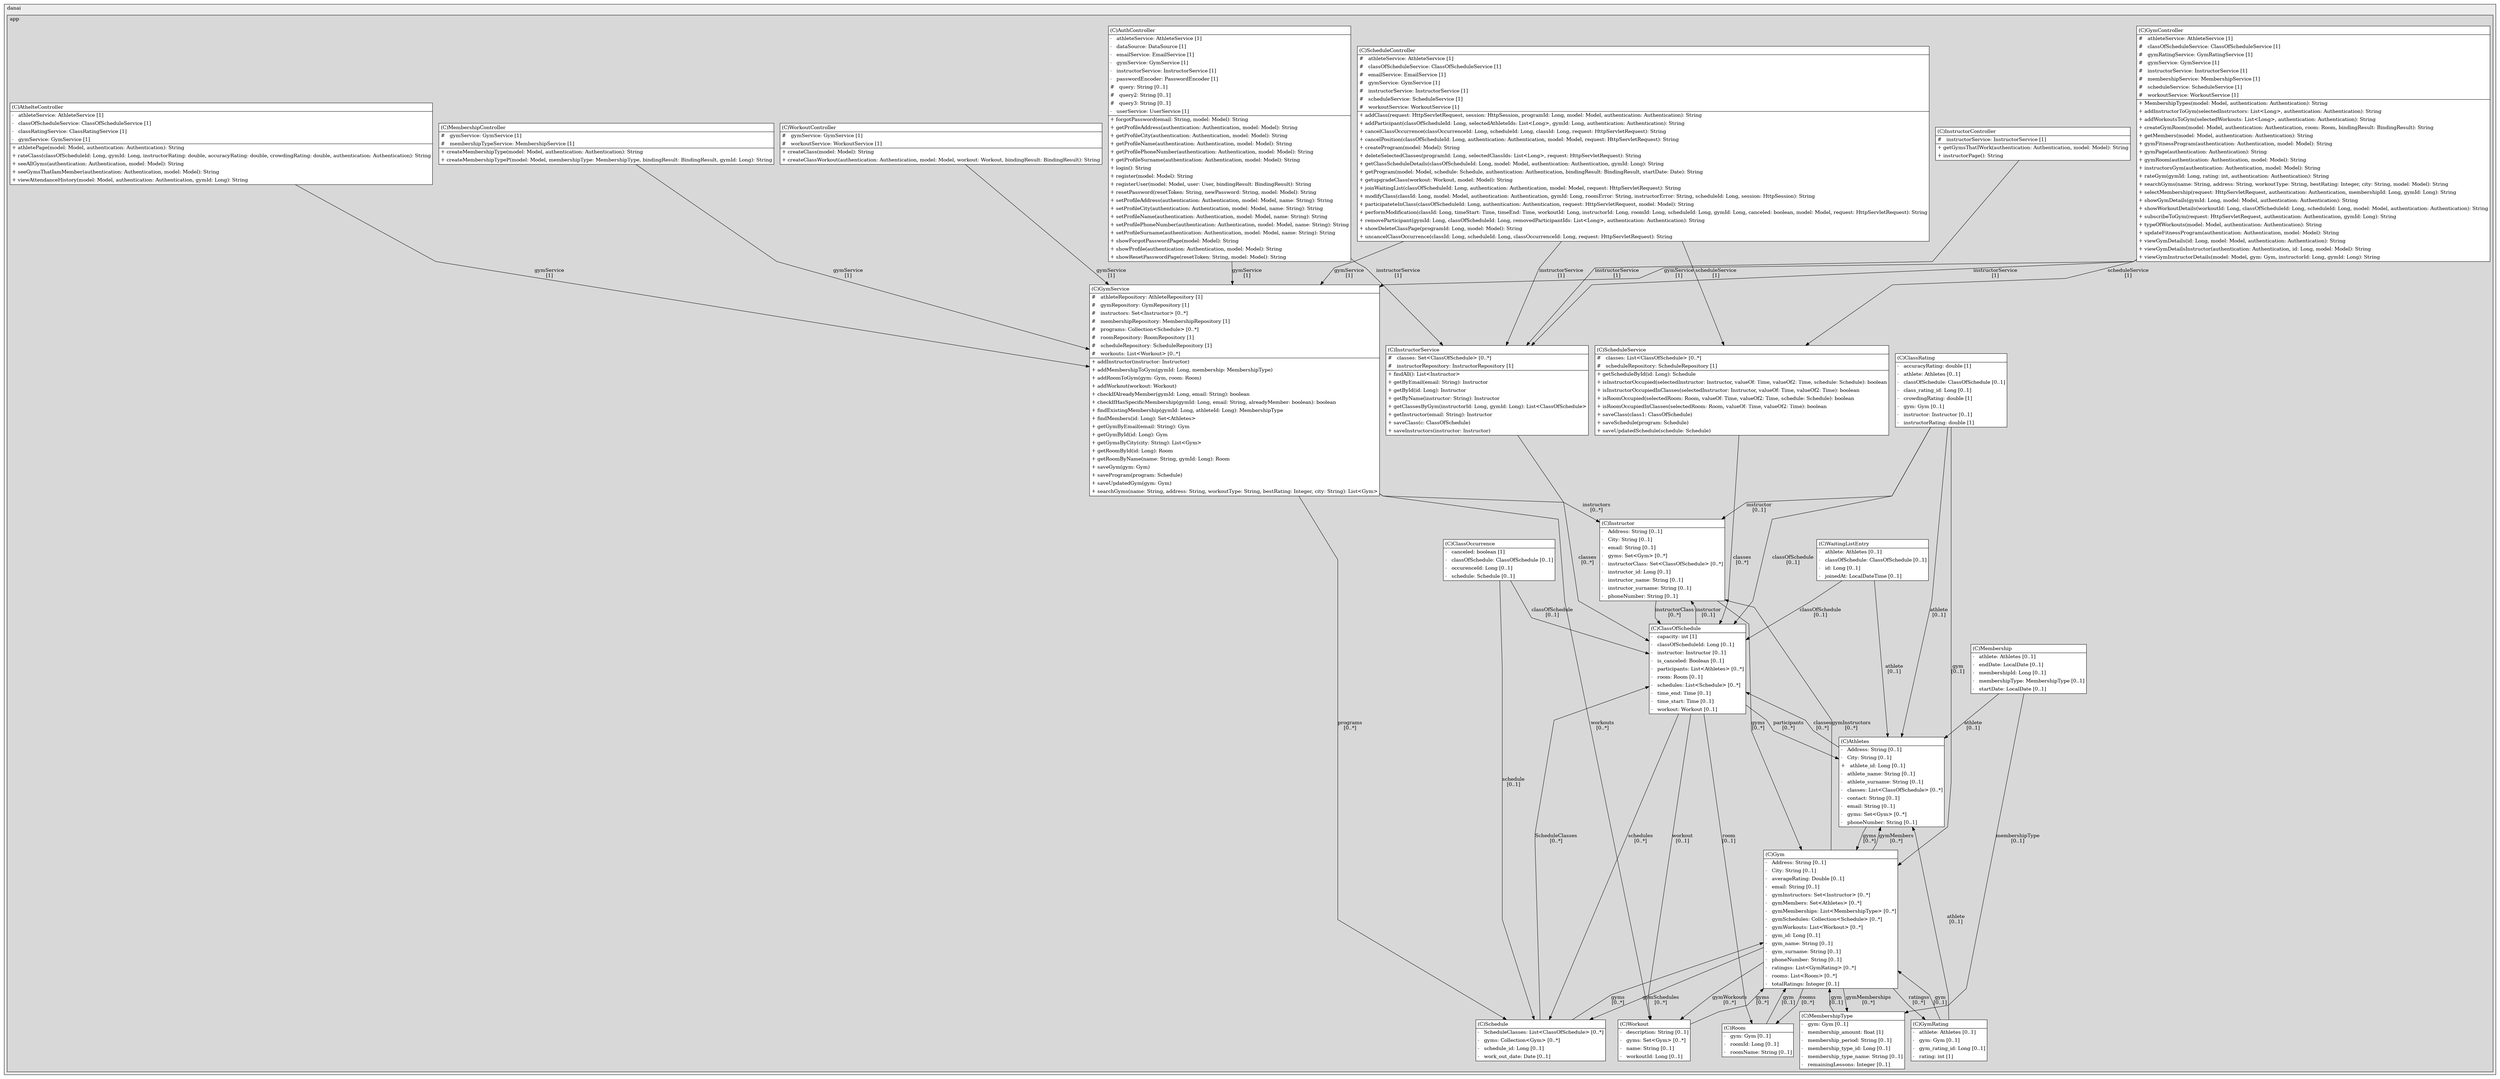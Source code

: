 @startuml

/' diagram meta data start
config=StructureConfiguration;
{
  "projectClassification": {
    "searchMode": "OpenProject", // OpenProject, AllProjects
    "includedProjects": "",
    "pathEndKeywords": "*.impl",
    "isClientPath": "",
    "isClientName": "",
    "isTestPath": "",
    "isTestName": "",
    "isMappingPath": "",
    "isMappingName": "",
    "isDataAccessPath": "",
    "isDataAccessName": "",
    "isDataStructurePath": "",
    "isDataStructureName": "",
    "isInterfaceStructuresPath": "",
    "isInterfaceStructuresName": "",
    "isEntryPointPath": "",
    "isEntryPointName": "",
    "treatFinalFieldsAsMandatory": false
  },
  "graphRestriction": {
    "classPackageExcludeFilter": "",
    "classPackageIncludeFilter": "",
    "classNameExcludeFilter": "",
    "classNameIncludeFilter": "",
    "methodNameExcludeFilter": "",
    "methodNameIncludeFilter": "",
    "removeByInheritance": "", // inheritance/annotation based filtering is done in a second step
    "removeByAnnotation": "",
    "removeByClassPackage": "", // cleanup the graph after inheritance/annotation based filtering is done
    "removeByClassName": "",
    "cutMappings": false,
    "cutEnum": true,
    "cutTests": true,
    "cutClient": true,
    "cutDataAccess": false,
    "cutInterfaceStructures": false,
    "cutDataStructures": false,
    "cutGetterAndSetter": true,
    "cutConstructors": true
  },
  "graphTraversal": {
    "forwardDepth": 6,
    "backwardDepth": 6,
    "classPackageExcludeFilter": "",
    "classPackageIncludeFilter": "",
    "classNameExcludeFilter": "",
    "classNameIncludeFilter": "",
    "methodNameExcludeFilter": "",
    "methodNameIncludeFilter": "",
    "hideMappings": false,
    "hideDataStructures": false,
    "hidePrivateMethods": true,
    "hideInterfaceCalls": true, // indirection: implementation -> interface (is hidden) -> implementation
    "onlyShowApplicationEntryPoints": false, // root node is included
    "useMethodCallsForStructureDiagram": "ForwardOnly" // ForwardOnly, BothDirections, No
  },
  "details": {
    "aggregation": "GroupByClass", // ByClass, GroupByClass, None
    "showClassGenericTypes": true,
    "showMethods": true,
    "showMethodParameterNames": true,
    "showMethodParameterTypes": true,
    "showMethodReturnType": true,
    "showPackageLevels": 2,
    "showDetailedClassStructure": true
  },
  "rootClass": "dipl.danai.app.model.Athletes",
  "extensionCallbackMethod": "" // qualified.class.name#methodName - signature: public static String method(String)
}
diagram meta data end '/



digraph g {
    rankdir="TB"
    splines=polyline
    

'nodes 
subgraph cluster_95350649 { 
   	label=danai
	labeljust=l
	fillcolor="#ececec"
	style=filled
   
   subgraph cluster_1386287572 { 
   	label=app
	labeljust=l
	fillcolor="#d8d8d8"
	style=filled
   
   AthelteController967126229[
	label=<<TABLE BORDER="1" CELLBORDER="0" CELLPADDING="4" CELLSPACING="0">
<TR><TD ALIGN="LEFT" >(C)AthelteController</TD></TR>
<HR/>
<TR><TD ALIGN="LEFT" >-   athleteService: AthleteService [1]</TD></TR>
<TR><TD ALIGN="LEFT" >-   classOfScheduleService: ClassOfScheduleService [1]</TD></TR>
<TR><TD ALIGN="LEFT" >-   classRatingService: ClassRatingService [1]</TD></TR>
<TR><TD ALIGN="LEFT" >-   gymService: GymService [1]</TD></TR>
<HR/>
<TR><TD ALIGN="LEFT" >+ athletePage(model: Model, authentication: Authentication): String</TD></TR>
<TR><TD ALIGN="LEFT" >+ rateClass(classOfScheduleId: Long, gymId: Long, instructorRating: double, accuracyRating: double, crowdingRating: double, authentication: Authentication): String</TD></TR>
<TR><TD ALIGN="LEFT" >+ seeAllGyms(authentication: Authentication, model: Model): String</TD></TR>
<TR><TD ALIGN="LEFT" >+ seeGymsThatIamMember(authentication: Authentication, model: Model): String</TD></TR>
<TR><TD ALIGN="LEFT" >+ viewAttendanceHistory(model: Model, authentication: Authentication, gymId: Long): String</TD></TR>
</TABLE>>
	style=filled
	margin=0
	shape=plaintext
	fillcolor="#FFFFFF"
];

Athletes1945776582[
	label=<<TABLE BORDER="1" CELLBORDER="0" CELLPADDING="4" CELLSPACING="0">
<TR><TD ALIGN="LEFT" >(C)Athletes</TD></TR>
<HR/>
<TR><TD ALIGN="LEFT" >-   Address: String [0..1]</TD></TR>
<TR><TD ALIGN="LEFT" >-   City: String [0..1]</TD></TR>
<TR><TD ALIGN="LEFT" >+   athlete_id: Long [0..1]</TD></TR>
<TR><TD ALIGN="LEFT" >-   athlete_name: String [0..1]</TD></TR>
<TR><TD ALIGN="LEFT" >-   athlete_surname: String [0..1]</TD></TR>
<TR><TD ALIGN="LEFT" >-   classes: List&lt;ClassOfSchedule&gt; [0..*]</TD></TR>
<TR><TD ALIGN="LEFT" >-   contact: String [0..1]</TD></TR>
<TR><TD ALIGN="LEFT" >-   email: String [0..1]</TD></TR>
<TR><TD ALIGN="LEFT" >-   gyms: Set&lt;Gym&gt; [0..*]</TD></TR>
<TR><TD ALIGN="LEFT" >-   phoneNumber: String [0..1]</TD></TR>
</TABLE>>
	style=filled
	margin=0
	shape=plaintext
	fillcolor="#FFFFFF"
];

AuthController967126229[
	label=<<TABLE BORDER="1" CELLBORDER="0" CELLPADDING="4" CELLSPACING="0">
<TR><TD ALIGN="LEFT" >(C)AuthController</TD></TR>
<HR/>
<TR><TD ALIGN="LEFT" >-   athleteService: AthleteService [1]</TD></TR>
<TR><TD ALIGN="LEFT" >-   dataSource: DataSource [1]</TD></TR>
<TR><TD ALIGN="LEFT" >-   emailService: EmailService [1]</TD></TR>
<TR><TD ALIGN="LEFT" >-   gymService: GymService [1]</TD></TR>
<TR><TD ALIGN="LEFT" >-   instructorService: InstructorService [1]</TD></TR>
<TR><TD ALIGN="LEFT" >-   passwordEncoder: PasswordEncoder [1]</TD></TR>
<TR><TD ALIGN="LEFT" >#   query: String [0..1]</TD></TR>
<TR><TD ALIGN="LEFT" >#   query2: String [0..1]</TD></TR>
<TR><TD ALIGN="LEFT" >#   query3: String [0..1]</TD></TR>
<TR><TD ALIGN="LEFT" >-   userService: UserService [1]</TD></TR>
<HR/>
<TR><TD ALIGN="LEFT" >+ forgotPassword(email: String, model: Model): String</TD></TR>
<TR><TD ALIGN="LEFT" >+ getProfileAddress(authentication: Authentication, model: Model): String</TD></TR>
<TR><TD ALIGN="LEFT" >+ getProfileCity(authentication: Authentication, model: Model): String</TD></TR>
<TR><TD ALIGN="LEFT" >+ getProfileName(authentication: Authentication, model: Model): String</TD></TR>
<TR><TD ALIGN="LEFT" >+ getProfilePhoneNumber(authentication: Authentication, model: Model): String</TD></TR>
<TR><TD ALIGN="LEFT" >+ getProfileSurname(authentication: Authentication, model: Model): String</TD></TR>
<TR><TD ALIGN="LEFT" >+ login(): String</TD></TR>
<TR><TD ALIGN="LEFT" >+ register(model: Model): String</TD></TR>
<TR><TD ALIGN="LEFT" >+ registerUser(model: Model, user: User, bindingResult: BindingResult): String</TD></TR>
<TR><TD ALIGN="LEFT" >+ resetPassword(resetToken: String, newPassword: String, model: Model): String</TD></TR>
<TR><TD ALIGN="LEFT" >+ setProfileAddress(authentication: Authentication, model: Model, name: String): String</TD></TR>
<TR><TD ALIGN="LEFT" >+ setProfileCity(authentication: Authentication, model: Model, name: String): String</TD></TR>
<TR><TD ALIGN="LEFT" >+ setProfileName(authentication: Authentication, model: Model, name: String): String</TD></TR>
<TR><TD ALIGN="LEFT" >+ setProfilePhoneNumber(authentication: Authentication, model: Model, name: String): String</TD></TR>
<TR><TD ALIGN="LEFT" >+ setProfileSurname(authentication: Authentication, model: Model, name: String): String</TD></TR>
<TR><TD ALIGN="LEFT" >+ showForgotPasswordPage(model: Model): String</TD></TR>
<TR><TD ALIGN="LEFT" >+ showProfile(authentication: Authentication, model: Model): String</TD></TR>
<TR><TD ALIGN="LEFT" >+ showResetPasswordPage(resetToken: String, model: Model): String</TD></TR>
</TABLE>>
	style=filled
	margin=0
	shape=plaintext
	fillcolor="#FFFFFF"
];

ClassOccurrence1945776582[
	label=<<TABLE BORDER="1" CELLBORDER="0" CELLPADDING="4" CELLSPACING="0">
<TR><TD ALIGN="LEFT" >(C)ClassOccurrence</TD></TR>
<HR/>
<TR><TD ALIGN="LEFT" >-   canceled: boolean [1]</TD></TR>
<TR><TD ALIGN="LEFT" >-   classOfSchedule: ClassOfSchedule [0..1]</TD></TR>
<TR><TD ALIGN="LEFT" >-   occurenceId: Long [0..1]</TD></TR>
<TR><TD ALIGN="LEFT" >-   schedule: Schedule [0..1]</TD></TR>
</TABLE>>
	style=filled
	margin=0
	shape=plaintext
	fillcolor="#FFFFFF"
];

ClassOfSchedule1945776582[
	label=<<TABLE BORDER="1" CELLBORDER="0" CELLPADDING="4" CELLSPACING="0">
<TR><TD ALIGN="LEFT" >(C)ClassOfSchedule</TD></TR>
<HR/>
<TR><TD ALIGN="LEFT" >-   capacity: int [1]</TD></TR>
<TR><TD ALIGN="LEFT" >-   classOfScheduleId: Long [0..1]</TD></TR>
<TR><TD ALIGN="LEFT" >-   instructor: Instructor [0..1]</TD></TR>
<TR><TD ALIGN="LEFT" >-   is_canceled: Boolean [0..1]</TD></TR>
<TR><TD ALIGN="LEFT" >-   participants: List&lt;Athletes&gt; [0..*]</TD></TR>
<TR><TD ALIGN="LEFT" >-   room: Room [0..1]</TD></TR>
<TR><TD ALIGN="LEFT" >-   schedules: List&lt;Schedule&gt; [0..*]</TD></TR>
<TR><TD ALIGN="LEFT" >-   time_end: Time [0..1]</TD></TR>
<TR><TD ALIGN="LEFT" >-   time_start: Time [0..1]</TD></TR>
<TR><TD ALIGN="LEFT" >-   workout: Workout [0..1]</TD></TR>
</TABLE>>
	style=filled
	margin=0
	shape=plaintext
	fillcolor="#FFFFFF"
];

ClassRating1945776582[
	label=<<TABLE BORDER="1" CELLBORDER="0" CELLPADDING="4" CELLSPACING="0">
<TR><TD ALIGN="LEFT" >(C)ClassRating</TD></TR>
<HR/>
<TR><TD ALIGN="LEFT" >-   accuracyRating: double [1]</TD></TR>
<TR><TD ALIGN="LEFT" >-   athlete: Athletes [0..1]</TD></TR>
<TR><TD ALIGN="LEFT" >-   classOfSchedule: ClassOfSchedule [0..1]</TD></TR>
<TR><TD ALIGN="LEFT" >-   class_rating_id: Long [0..1]</TD></TR>
<TR><TD ALIGN="LEFT" >-   crowdingRating: double [1]</TD></TR>
<TR><TD ALIGN="LEFT" >-   gym: Gym [0..1]</TD></TR>
<TR><TD ALIGN="LEFT" >-   instructor: Instructor [0..1]</TD></TR>
<TR><TD ALIGN="LEFT" >-   instructorRating: double [1]</TD></TR>
</TABLE>>
	style=filled
	margin=0
	shape=plaintext
	fillcolor="#FFFFFF"
];

Gym1945776582[
	label=<<TABLE BORDER="1" CELLBORDER="0" CELLPADDING="4" CELLSPACING="0">
<TR><TD ALIGN="LEFT" >(C)Gym</TD></TR>
<HR/>
<TR><TD ALIGN="LEFT" >-   Address: String [0..1]</TD></TR>
<TR><TD ALIGN="LEFT" >-   City: String [0..1]</TD></TR>
<TR><TD ALIGN="LEFT" >-   averageRating: Double [0..1]</TD></TR>
<TR><TD ALIGN="LEFT" >-   email: String [0..1]</TD></TR>
<TR><TD ALIGN="LEFT" >-   gymInstructors: Set&lt;Instructor&gt; [0..*]</TD></TR>
<TR><TD ALIGN="LEFT" >-   gymMembers: Set&lt;Athletes&gt; [0..*]</TD></TR>
<TR><TD ALIGN="LEFT" >-   gymMemberships: List&lt;MembershipType&gt; [0..*]</TD></TR>
<TR><TD ALIGN="LEFT" >-   gymSchedules: Collection&lt;Schedule&gt; [0..*]</TD></TR>
<TR><TD ALIGN="LEFT" >-   gymWorkouts: List&lt;Workout&gt; [0..*]</TD></TR>
<TR><TD ALIGN="LEFT" >-   gym_id: Long [0..1]</TD></TR>
<TR><TD ALIGN="LEFT" >-   gym_name: String [0..1]</TD></TR>
<TR><TD ALIGN="LEFT" >-   gym_surname: String [0..1]</TD></TR>
<TR><TD ALIGN="LEFT" >-   phoneNumber: String [0..1]</TD></TR>
<TR><TD ALIGN="LEFT" >-   ratingss: List&lt;GymRating&gt; [0..*]</TD></TR>
<TR><TD ALIGN="LEFT" >-   rooms: List&lt;Room&gt; [0..*]</TD></TR>
<TR><TD ALIGN="LEFT" >-   totalRatings: Integer [0..1]</TD></TR>
</TABLE>>
	style=filled
	margin=0
	shape=plaintext
	fillcolor="#FFFFFF"
];

GymController967126229[
	label=<<TABLE BORDER="1" CELLBORDER="0" CELLPADDING="4" CELLSPACING="0">
<TR><TD ALIGN="LEFT" >(C)GymController</TD></TR>
<HR/>
<TR><TD ALIGN="LEFT" >#   athleteService: AthleteService [1]</TD></TR>
<TR><TD ALIGN="LEFT" >#   classOfScheduleService: ClassOfScheduleService [1]</TD></TR>
<TR><TD ALIGN="LEFT" >#   gymRatingService: GymRatingService [1]</TD></TR>
<TR><TD ALIGN="LEFT" >#   gymService: GymService [1]</TD></TR>
<TR><TD ALIGN="LEFT" >#   instructorService: InstructorService [1]</TD></TR>
<TR><TD ALIGN="LEFT" >#   membershipService: MembershipService [1]</TD></TR>
<TR><TD ALIGN="LEFT" >#   scheduleService: ScheduleService [1]</TD></TR>
<TR><TD ALIGN="LEFT" >#   workoutService: WorkoutService [1]</TD></TR>
<HR/>
<TR><TD ALIGN="LEFT" >+ MembershipTypes(model: Model, authentication: Authentication): String</TD></TR>
<TR><TD ALIGN="LEFT" >+ addInstructorToGym(selectedInstructors: List&lt;Long&gt;, authentication: Authentication): String</TD></TR>
<TR><TD ALIGN="LEFT" >+ addWorkoutsToGym(selectedWorkouts: List&lt;Long&gt;, authentication: Authentication): String</TD></TR>
<TR><TD ALIGN="LEFT" >+ createGymRoom(model: Model, authentication: Authentication, room: Room, bindingResult: BindingResult): String</TD></TR>
<TR><TD ALIGN="LEFT" >+ getMembers(model: Model, authentication: Authentication): String</TD></TR>
<TR><TD ALIGN="LEFT" >+ gymFitnessProgram(authentication: Authentication, model: Model): String</TD></TR>
<TR><TD ALIGN="LEFT" >+ gymPage(authentication: Authentication): String</TD></TR>
<TR><TD ALIGN="LEFT" >+ gymRoom(authentication: Authentication, model: Model): String</TD></TR>
<TR><TD ALIGN="LEFT" >+ instructorsGym(authentication: Authentication, model: Model): String</TD></TR>
<TR><TD ALIGN="LEFT" >+ rateGym(gymId: Long, rating: int, authentication: Authentication): String</TD></TR>
<TR><TD ALIGN="LEFT" >+ searchGyms(name: String, address: String, workoutType: String, bestRating: Integer, city: String, model: Model): String</TD></TR>
<TR><TD ALIGN="LEFT" >+ selectMembership(request: HttpServletRequest, authentication: Authentication, membershipId: Long, gymId: Long): String</TD></TR>
<TR><TD ALIGN="LEFT" >+ showGymDetails(gymId: Long, model: Model, authentication: Authentication): String</TD></TR>
<TR><TD ALIGN="LEFT" >+ showWorkoutDetails(workoutId: Long, classOfScheduleId: Long, scheduleId: Long, model: Model, authentication: Authentication): String</TD></TR>
<TR><TD ALIGN="LEFT" >+ subscribeToGym(request: HttpServletRequest, authentication: Authentication, gymId: Long): String</TD></TR>
<TR><TD ALIGN="LEFT" >+ typeOfWorkouts(model: Model, authentication: Authentication): String</TD></TR>
<TR><TD ALIGN="LEFT" >+ updateFitnessProgram(authentication: Authentication, model: Model): String</TD></TR>
<TR><TD ALIGN="LEFT" >+ viewGymDetails(id: Long, model: Model, authentication: Authentication): String</TD></TR>
<TR><TD ALIGN="LEFT" >+ viewGymDetailsInstructor(authentication: Authentication, id: Long, model: Model): String</TD></TR>
<TR><TD ALIGN="LEFT" >+ viewGymInstructorDetails(model: Model, gym: Gym, instructorId: Long, gymId: Long): String</TD></TR>
</TABLE>>
	style=filled
	margin=0
	shape=plaintext
	fillcolor="#FFFFFF"
];

GymRating1945776582[
	label=<<TABLE BORDER="1" CELLBORDER="0" CELLPADDING="4" CELLSPACING="0">
<TR><TD ALIGN="LEFT" >(C)GymRating</TD></TR>
<HR/>
<TR><TD ALIGN="LEFT" >-   athlete: Athletes [0..1]</TD></TR>
<TR><TD ALIGN="LEFT" >-   gym: Gym [0..1]</TD></TR>
<TR><TD ALIGN="LEFT" >-   gym_rating_id: Long [0..1]</TD></TR>
<TR><TD ALIGN="LEFT" >-   rating: int [1]</TD></TR>
</TABLE>>
	style=filled
	margin=0
	shape=plaintext
	fillcolor="#FFFFFF"
];

GymService823322234[
	label=<<TABLE BORDER="1" CELLBORDER="0" CELLPADDING="4" CELLSPACING="0">
<TR><TD ALIGN="LEFT" >(C)GymService</TD></TR>
<HR/>
<TR><TD ALIGN="LEFT" >#   athleteRepository: AthleteRepository [1]</TD></TR>
<TR><TD ALIGN="LEFT" >#   gymRepository: GymRepository [1]</TD></TR>
<TR><TD ALIGN="LEFT" >#   instructors: Set&lt;Instructor&gt; [0..*]</TD></TR>
<TR><TD ALIGN="LEFT" >#   membershipRepository: MembershipRepository [1]</TD></TR>
<TR><TD ALIGN="LEFT" >#   programs: Collection&lt;Schedule&gt; [0..*]</TD></TR>
<TR><TD ALIGN="LEFT" >#   roomRepository: RoomRepository [1]</TD></TR>
<TR><TD ALIGN="LEFT" >#   scheduleRepository: ScheduleRepository [1]</TD></TR>
<TR><TD ALIGN="LEFT" >#   workouts: List&lt;Workout&gt; [0..*]</TD></TR>
<HR/>
<TR><TD ALIGN="LEFT" >+ addInstructor(instructor: Instructor)</TD></TR>
<TR><TD ALIGN="LEFT" >+ addMembershipToGym(gymId: Long, membership: MembershipType)</TD></TR>
<TR><TD ALIGN="LEFT" >+ addRoomToGym(gym: Gym, room: Room)</TD></TR>
<TR><TD ALIGN="LEFT" >+ addWorkout(workout: Workout)</TD></TR>
<TR><TD ALIGN="LEFT" >+ checkIfAlreadyMember(gymId: Long, email: String): boolean</TD></TR>
<TR><TD ALIGN="LEFT" >+ checkIfHasSpecificMembership(gymId: Long, email: String, alreadyMember: boolean): boolean</TD></TR>
<TR><TD ALIGN="LEFT" >+ findExistingMembership(gymId: Long, athleteId: Long): MembershipType</TD></TR>
<TR><TD ALIGN="LEFT" >+ findMembers(id: Long): Set&lt;Athletes&gt;</TD></TR>
<TR><TD ALIGN="LEFT" >+ getGymByEmail(email: String): Gym</TD></TR>
<TR><TD ALIGN="LEFT" >+ getGymById(id: Long): Gym</TD></TR>
<TR><TD ALIGN="LEFT" >+ getGymsByCity(city: String): List&lt;Gym&gt;</TD></TR>
<TR><TD ALIGN="LEFT" >+ getRoomById(id: Long): Room</TD></TR>
<TR><TD ALIGN="LEFT" >+ getRoomByName(name: String, gymId: Long): Room</TD></TR>
<TR><TD ALIGN="LEFT" >+ saveGym(gym: Gym)</TD></TR>
<TR><TD ALIGN="LEFT" >+ saveProgram(program: Schedule)</TD></TR>
<TR><TD ALIGN="LEFT" >+ saveUpdatedGym(gym: Gym)</TD></TR>
<TR><TD ALIGN="LEFT" >+ searchGyms(name: String, address: String, workoutType: String, bestRating: Integer, city: String): List&lt;Gym&gt;</TD></TR>
</TABLE>>
	style=filled
	margin=0
	shape=plaintext
	fillcolor="#FFFFFF"
];

Instructor1945776582[
	label=<<TABLE BORDER="1" CELLBORDER="0" CELLPADDING="4" CELLSPACING="0">
<TR><TD ALIGN="LEFT" >(C)Instructor</TD></TR>
<HR/>
<TR><TD ALIGN="LEFT" >-   Address: String [0..1]</TD></TR>
<TR><TD ALIGN="LEFT" >-   City: String [0..1]</TD></TR>
<TR><TD ALIGN="LEFT" >-   email: String [0..1]</TD></TR>
<TR><TD ALIGN="LEFT" >-   gyms: Set&lt;Gym&gt; [0..*]</TD></TR>
<TR><TD ALIGN="LEFT" >-   instructorClass: Set&lt;ClassOfSchedule&gt; [0..*]</TD></TR>
<TR><TD ALIGN="LEFT" >-   instructor_id: Long [0..1]</TD></TR>
<TR><TD ALIGN="LEFT" >-   instructor_name: String [0..1]</TD></TR>
<TR><TD ALIGN="LEFT" >-   instructor_surname: String [0..1]</TD></TR>
<TR><TD ALIGN="LEFT" >-   phoneNumber: String [0..1]</TD></TR>
</TABLE>>
	style=filled
	margin=0
	shape=plaintext
	fillcolor="#FFFFFF"
];

InstructorController967126229[
	label=<<TABLE BORDER="1" CELLBORDER="0" CELLPADDING="4" CELLSPACING="0">
<TR><TD ALIGN="LEFT" >(C)InstructorController</TD></TR>
<HR/>
<TR><TD ALIGN="LEFT" >#   instructorService: InstructorService [1]</TD></TR>
<HR/>
<TR><TD ALIGN="LEFT" >+ getGymsThatIWork(authentication: Authentication, model: Model): String</TD></TR>
<TR><TD ALIGN="LEFT" >+ instructorPage(): String</TD></TR>
</TABLE>>
	style=filled
	margin=0
	shape=plaintext
	fillcolor="#FFFFFF"
];

InstructorService823322234[
	label=<<TABLE BORDER="1" CELLBORDER="0" CELLPADDING="4" CELLSPACING="0">
<TR><TD ALIGN="LEFT" >(C)InstructorService</TD></TR>
<HR/>
<TR><TD ALIGN="LEFT" >#   classes: Set&lt;ClassOfSchedule&gt; [0..*]</TD></TR>
<TR><TD ALIGN="LEFT" >#   instructorRepository: InstructorRepository [1]</TD></TR>
<HR/>
<TR><TD ALIGN="LEFT" >+ findAll(): List&lt;Instructor&gt;</TD></TR>
<TR><TD ALIGN="LEFT" >+ getByEmail(email: String): Instructor</TD></TR>
<TR><TD ALIGN="LEFT" >+ getById(id: Long): Instructor</TD></TR>
<TR><TD ALIGN="LEFT" >+ getByName(instructor: String): Instructor</TD></TR>
<TR><TD ALIGN="LEFT" >+ getClassesByGym(instructorId: Long, gymId: Long): List&lt;ClassOfSchedule&gt;</TD></TR>
<TR><TD ALIGN="LEFT" >+ getInstructor(email: String): Instructor</TD></TR>
<TR><TD ALIGN="LEFT" >+ saveClass(c: ClassOfSchedule)</TD></TR>
<TR><TD ALIGN="LEFT" >+ saveInstructors(instructor: Instructor)</TD></TR>
</TABLE>>
	style=filled
	margin=0
	shape=plaintext
	fillcolor="#FFFFFF"
];

Membership1945776582[
	label=<<TABLE BORDER="1" CELLBORDER="0" CELLPADDING="4" CELLSPACING="0">
<TR><TD ALIGN="LEFT" >(C)Membership</TD></TR>
<HR/>
<TR><TD ALIGN="LEFT" >-   athlete: Athletes [0..1]</TD></TR>
<TR><TD ALIGN="LEFT" >-   endDate: LocalDate [0..1]</TD></TR>
<TR><TD ALIGN="LEFT" >-   membershipId: Long [0..1]</TD></TR>
<TR><TD ALIGN="LEFT" >-   membershipType: MembershipType [0..1]</TD></TR>
<TR><TD ALIGN="LEFT" >-   startDate: LocalDate [0..1]</TD></TR>
</TABLE>>
	style=filled
	margin=0
	shape=plaintext
	fillcolor="#FFFFFF"
];

MembershipController967126229[
	label=<<TABLE BORDER="1" CELLBORDER="0" CELLPADDING="4" CELLSPACING="0">
<TR><TD ALIGN="LEFT" >(C)MembershipController</TD></TR>
<HR/>
<TR><TD ALIGN="LEFT" >#   gymService: GymService [1]</TD></TR>
<TR><TD ALIGN="LEFT" >#   membershipTypeService: MembershipService [1]</TD></TR>
<HR/>
<TR><TD ALIGN="LEFT" >+ createMembershipType(model: Model, authentication: Authentication): String</TD></TR>
<TR><TD ALIGN="LEFT" >+ createMembershipTypeP(model: Model, membershipType: MembershipType, bindingResult: BindingResult, gymId: Long): String</TD></TR>
</TABLE>>
	style=filled
	margin=0
	shape=plaintext
	fillcolor="#FFFFFF"
];

MembershipType1945776582[
	label=<<TABLE BORDER="1" CELLBORDER="0" CELLPADDING="4" CELLSPACING="0">
<TR><TD ALIGN="LEFT" >(C)MembershipType</TD></TR>
<HR/>
<TR><TD ALIGN="LEFT" >-   gym: Gym [0..1]</TD></TR>
<TR><TD ALIGN="LEFT" >-   membership_amount: float [1]</TD></TR>
<TR><TD ALIGN="LEFT" >-   membership_period: String [0..1]</TD></TR>
<TR><TD ALIGN="LEFT" >-   membership_type_id: Long [0..1]</TD></TR>
<TR><TD ALIGN="LEFT" >-   membership_type_name: String [0..1]</TD></TR>
<TR><TD ALIGN="LEFT" >-   remainingLessons: Integer [0..1]</TD></TR>
</TABLE>>
	style=filled
	margin=0
	shape=plaintext
	fillcolor="#FFFFFF"
];

Room1945776582[
	label=<<TABLE BORDER="1" CELLBORDER="0" CELLPADDING="4" CELLSPACING="0">
<TR><TD ALIGN="LEFT" >(C)Room</TD></TR>
<HR/>
<TR><TD ALIGN="LEFT" >-   gym: Gym [0..1]</TD></TR>
<TR><TD ALIGN="LEFT" >-   roomId: Long [0..1]</TD></TR>
<TR><TD ALIGN="LEFT" >-   roomName: String [0..1]</TD></TR>
</TABLE>>
	style=filled
	margin=0
	shape=plaintext
	fillcolor="#FFFFFF"
];

Schedule1945776582[
	label=<<TABLE BORDER="1" CELLBORDER="0" CELLPADDING="4" CELLSPACING="0">
<TR><TD ALIGN="LEFT" >(C)Schedule</TD></TR>
<HR/>
<TR><TD ALIGN="LEFT" >-   ScheduleClasses: List&lt;ClassOfSchedule&gt; [0..*]</TD></TR>
<TR><TD ALIGN="LEFT" >-   gyms: Collection&lt;Gym&gt; [0..*]</TD></TR>
<TR><TD ALIGN="LEFT" >-   schedule_id: Long [0..1]</TD></TR>
<TR><TD ALIGN="LEFT" >-   work_out_date: Date [0..1]</TD></TR>
</TABLE>>
	style=filled
	margin=0
	shape=plaintext
	fillcolor="#FFFFFF"
];

ScheduleController967126229[
	label=<<TABLE BORDER="1" CELLBORDER="0" CELLPADDING="4" CELLSPACING="0">
<TR><TD ALIGN="LEFT" >(C)ScheduleController</TD></TR>
<HR/>
<TR><TD ALIGN="LEFT" >#   athleteService: AthleteService [1]</TD></TR>
<TR><TD ALIGN="LEFT" >#   classOfScheduleService: ClassOfScheduleService [1]</TD></TR>
<TR><TD ALIGN="LEFT" >#   emailService: EmailService [1]</TD></TR>
<TR><TD ALIGN="LEFT" >#   gymService: GymService [1]</TD></TR>
<TR><TD ALIGN="LEFT" >#   instructorService: InstructorService [1]</TD></TR>
<TR><TD ALIGN="LEFT" >#   scheduleService: ScheduleService [1]</TD></TR>
<TR><TD ALIGN="LEFT" >#   workoutService: WorkoutService [1]</TD></TR>
<HR/>
<TR><TD ALIGN="LEFT" >+ addClass(request: HttpServletRequest, session: HttpSession, programId: Long, model: Model, authentication: Authentication): String</TD></TR>
<TR><TD ALIGN="LEFT" >+ addParticipant(classOfScheduleId: Long, selectedAthleteIds: List&lt;Long&gt;, gymId: Long, authentication: Authentication): String</TD></TR>
<TR><TD ALIGN="LEFT" >+ cancelClassOccurrence(classOccurrenceId: Long, scheduleId: Long, classId: Long, request: HttpServletRequest): String</TD></TR>
<TR><TD ALIGN="LEFT" >+ cancelPosition(classOfScheduleId: Long, authentication: Authentication, model: Model, request: HttpServletRequest): String</TD></TR>
<TR><TD ALIGN="LEFT" >+ createProgram(model: Model): String</TD></TR>
<TR><TD ALIGN="LEFT" >+ deleteSelectedClasses(programId: Long, selectedClassIds: List&lt;Long&gt;, request: HttpServletRequest): String</TD></TR>
<TR><TD ALIGN="LEFT" >+ getClassScheduleDetails(classOfScheduleId: Long, model: Model, authentication: Authentication, gymId: Long): String</TD></TR>
<TR><TD ALIGN="LEFT" >+ getProgram(model: Model, schedule: Schedule, authentication: Authentication, bindingResult: BindingResult, startDate: Date): String</TD></TR>
<TR><TD ALIGN="LEFT" >+ getupgradeClass(workout: Workout, model: Model): String</TD></TR>
<TR><TD ALIGN="LEFT" >+ joinWaitingList(classOfScheduleId: Long, authentication: Authentication, model: Model, request: HttpServletRequest): String</TD></TR>
<TR><TD ALIGN="LEFT" >+ modifyClass(classId: Long, model: Model, authentication: Authentication, gymId: Long, roomError: String, instructorError: String, scheduleId: Long, session: HttpSession): String</TD></TR>
<TR><TD ALIGN="LEFT" >+ participateteInClass(classOfScheduleId: Long, authentication: Authentication, request: HttpServletRequest, model: Model): String</TD></TR>
<TR><TD ALIGN="LEFT" >+ performModification(classId: Long, timeStart: Time, timeEnd: Time, workoutId: Long, instructorId: Long, roomId: Long, scheduleId: Long, gymId: Long, canceled: boolean, model: Model, request: HttpServletRequest): String</TD></TR>
<TR><TD ALIGN="LEFT" >+ removeParticipant(gymId: Long, classOfScheduleId: Long, removedParticipantIds: List&lt;Long&gt;, authentication: Authentication): String</TD></TR>
<TR><TD ALIGN="LEFT" >+ showDeleteClassPage(programId: Long, model: Model): String</TD></TR>
<TR><TD ALIGN="LEFT" >+ uncancelClassOccurrence(classId: Long, scheduleId: Long, classOccurrenceId: Long, request: HttpServletRequest): String</TD></TR>
</TABLE>>
	style=filled
	margin=0
	shape=plaintext
	fillcolor="#FFFFFF"
];

ScheduleService823322234[
	label=<<TABLE BORDER="1" CELLBORDER="0" CELLPADDING="4" CELLSPACING="0">
<TR><TD ALIGN="LEFT" >(C)ScheduleService</TD></TR>
<HR/>
<TR><TD ALIGN="LEFT" >#   classes: List&lt;ClassOfSchedule&gt; [0..*]</TD></TR>
<TR><TD ALIGN="LEFT" >#   scheduleRepository: ScheduleRepository [1]</TD></TR>
<HR/>
<TR><TD ALIGN="LEFT" >+ getScheduleById(id: Long): Schedule</TD></TR>
<TR><TD ALIGN="LEFT" >+ isInstructorOccupied(selectedInstructor: Instructor, valueOf: Time, valueOf2: Time, schedule: Schedule): boolean</TD></TR>
<TR><TD ALIGN="LEFT" >+ isInstructorOccupiedInClasses(selectedInstructor: Instructor, valueOf: Time, valueOf2: Time): boolean</TD></TR>
<TR><TD ALIGN="LEFT" >+ isRoomOccupied(selectedRoom: Room, valueOf: Time, valueOf2: Time, schedule: Schedule): boolean</TD></TR>
<TR><TD ALIGN="LEFT" >+ isRoomOccupiedInClasses(selectedRoom: Room, valueOf: Time, valueOf2: Time): boolean</TD></TR>
<TR><TD ALIGN="LEFT" >+ saveClass(class1: ClassOfSchedule)</TD></TR>
<TR><TD ALIGN="LEFT" >+ saveSchedule(program: Schedule)</TD></TR>
<TR><TD ALIGN="LEFT" >+ saveUpdatedSchedule(schedule: Schedule)</TD></TR>
</TABLE>>
	style=filled
	margin=0
	shape=plaintext
	fillcolor="#FFFFFF"
];

WaitingListEntry1945776582[
	label=<<TABLE BORDER="1" CELLBORDER="0" CELLPADDING="4" CELLSPACING="0">
<TR><TD ALIGN="LEFT" >(C)WaitingListEntry</TD></TR>
<HR/>
<TR><TD ALIGN="LEFT" >-   athlete: Athletes [0..1]</TD></TR>
<TR><TD ALIGN="LEFT" >-   classOfSchedule: ClassOfSchedule [0..1]</TD></TR>
<TR><TD ALIGN="LEFT" >-   id: Long [0..1]</TD></TR>
<TR><TD ALIGN="LEFT" >-   joinedAt: LocalDateTime [0..1]</TD></TR>
</TABLE>>
	style=filled
	margin=0
	shape=plaintext
	fillcolor="#FFFFFF"
];

Workout1945776582[
	label=<<TABLE BORDER="1" CELLBORDER="0" CELLPADDING="4" CELLSPACING="0">
<TR><TD ALIGN="LEFT" >(C)Workout</TD></TR>
<HR/>
<TR><TD ALIGN="LEFT" >-   description: String [0..1]</TD></TR>
<TR><TD ALIGN="LEFT" >-   gyms: Set&lt;Gym&gt; [0..*]</TD></TR>
<TR><TD ALIGN="LEFT" >-   name: String [0..1]</TD></TR>
<TR><TD ALIGN="LEFT" >-   workoutId: Long [0..1]</TD></TR>
</TABLE>>
	style=filled
	margin=0
	shape=plaintext
	fillcolor="#FFFFFF"
];

WorkoutController967126229[
	label=<<TABLE BORDER="1" CELLBORDER="0" CELLPADDING="4" CELLSPACING="0">
<TR><TD ALIGN="LEFT" >(C)WorkoutController</TD></TR>
<HR/>
<TR><TD ALIGN="LEFT" >#   gymService: GymService [1]</TD></TR>
<TR><TD ALIGN="LEFT" >#   workoutService: WorkoutService [1]</TD></TR>
<HR/>
<TR><TD ALIGN="LEFT" >+ createClass(model: Model): String</TD></TR>
<TR><TD ALIGN="LEFT" >+ createClassWorkout(authentication: Authentication, model: Model, workout: Workout, bindingResult: BindingResult): String</TD></TR>
</TABLE>>
	style=filled
	margin=0
	shape=plaintext
	fillcolor="#FFFFFF"
];
} 
} 

'edges    
AthelteController967126229 -> GymService823322234[label="gymService
[1]"];
Athletes1945776582 -> ClassOfSchedule1945776582[label="classes
[0..*]"];
Athletes1945776582 -> Gym1945776582[label="gyms
[0..*]"];
AuthController967126229 -> GymService823322234[label="gymService
[1]"];
AuthController967126229 -> InstructorService823322234[label="instructorService
[1]"];
ClassOccurrence1945776582 -> ClassOfSchedule1945776582[label="classOfSchedule
[0..1]"];
ClassOccurrence1945776582 -> Schedule1945776582[label="schedule
[0..1]"];
ClassOfSchedule1945776582 -> Athletes1945776582[label="participants
[0..*]"];
ClassOfSchedule1945776582 -> Instructor1945776582[label="instructor
[0..1]"];
ClassOfSchedule1945776582 -> Room1945776582[label="room
[0..1]"];
ClassOfSchedule1945776582 -> Schedule1945776582[label="schedules
[0..*]"];
ClassOfSchedule1945776582 -> Workout1945776582[label="workout
[0..1]"];
ClassRating1945776582 -> Athletes1945776582[label="athlete
[0..1]"];
ClassRating1945776582 -> ClassOfSchedule1945776582[label="classOfSchedule
[0..1]"];
ClassRating1945776582 -> Gym1945776582[label="gym
[0..1]"];
ClassRating1945776582 -> Instructor1945776582[label="instructor
[0..1]"];
Gym1945776582 -> Athletes1945776582[label="gymMembers
[0..*]"];
Gym1945776582 -> GymRating1945776582[label="ratingss
[0..*]"];
Gym1945776582 -> Instructor1945776582[label="gymInstructors
[0..*]"];
Gym1945776582 -> MembershipType1945776582[label="gymMemberships
[0..*]"];
Gym1945776582 -> Room1945776582[label="rooms
[0..*]"];
Gym1945776582 -> Schedule1945776582[label="gymSchedules
[0..*]"];
Gym1945776582 -> Workout1945776582[label="gymWorkouts
[0..*]"];
GymController967126229 -> GymService823322234[label="gymService
[1]"];
GymController967126229 -> InstructorService823322234[label="instructorService
[1]"];
GymController967126229 -> ScheduleService823322234[label="scheduleService
[1]"];
GymRating1945776582 -> Athletes1945776582[label="athlete
[0..1]"];
GymRating1945776582 -> Gym1945776582[label="gym
[0..1]"];
GymService823322234 -> Instructor1945776582[label="instructors
[0..*]"];
GymService823322234 -> Schedule1945776582[label="programs
[0..*]"];
GymService823322234 -> Workout1945776582[label="workouts
[0..*]"];
Instructor1945776582 -> ClassOfSchedule1945776582[label="instructorClass
[0..*]"];
Instructor1945776582 -> Gym1945776582[label="gyms
[0..*]"];
InstructorController967126229 -> InstructorService823322234[label="instructorService
[1]"];
InstructorService823322234 -> ClassOfSchedule1945776582[label="classes
[0..*]"];
Membership1945776582 -> Athletes1945776582[label="athlete
[0..1]"];
Membership1945776582 -> MembershipType1945776582[label="membershipType
[0..1]"];
MembershipController967126229 -> GymService823322234[label="gymService
[1]"];
MembershipType1945776582 -> Gym1945776582[label="gym
[0..1]"];
Room1945776582 -> Gym1945776582[label="gym
[0..1]"];
Schedule1945776582 -> ClassOfSchedule1945776582[label="ScheduleClasses
[0..*]"];
Schedule1945776582 -> Gym1945776582[label="gyms
[0..*]"];
ScheduleController967126229 -> GymService823322234[label="gymService
[1]"];
ScheduleController967126229 -> InstructorService823322234[label="instructorService
[1]"];
ScheduleController967126229 -> ScheduleService823322234[label="scheduleService
[1]"];
ScheduleService823322234 -> ClassOfSchedule1945776582[label="classes
[0..*]"];
WaitingListEntry1945776582 -> Athletes1945776582[label="athlete
[0..1]"];
WaitingListEntry1945776582 -> ClassOfSchedule1945776582[label="classOfSchedule
[0..1]"];
Workout1945776582 -> Gym1945776582[label="gyms
[0..*]"];
WorkoutController967126229 -> GymService823322234[label="gymService
[1]"];
    
}
@enduml